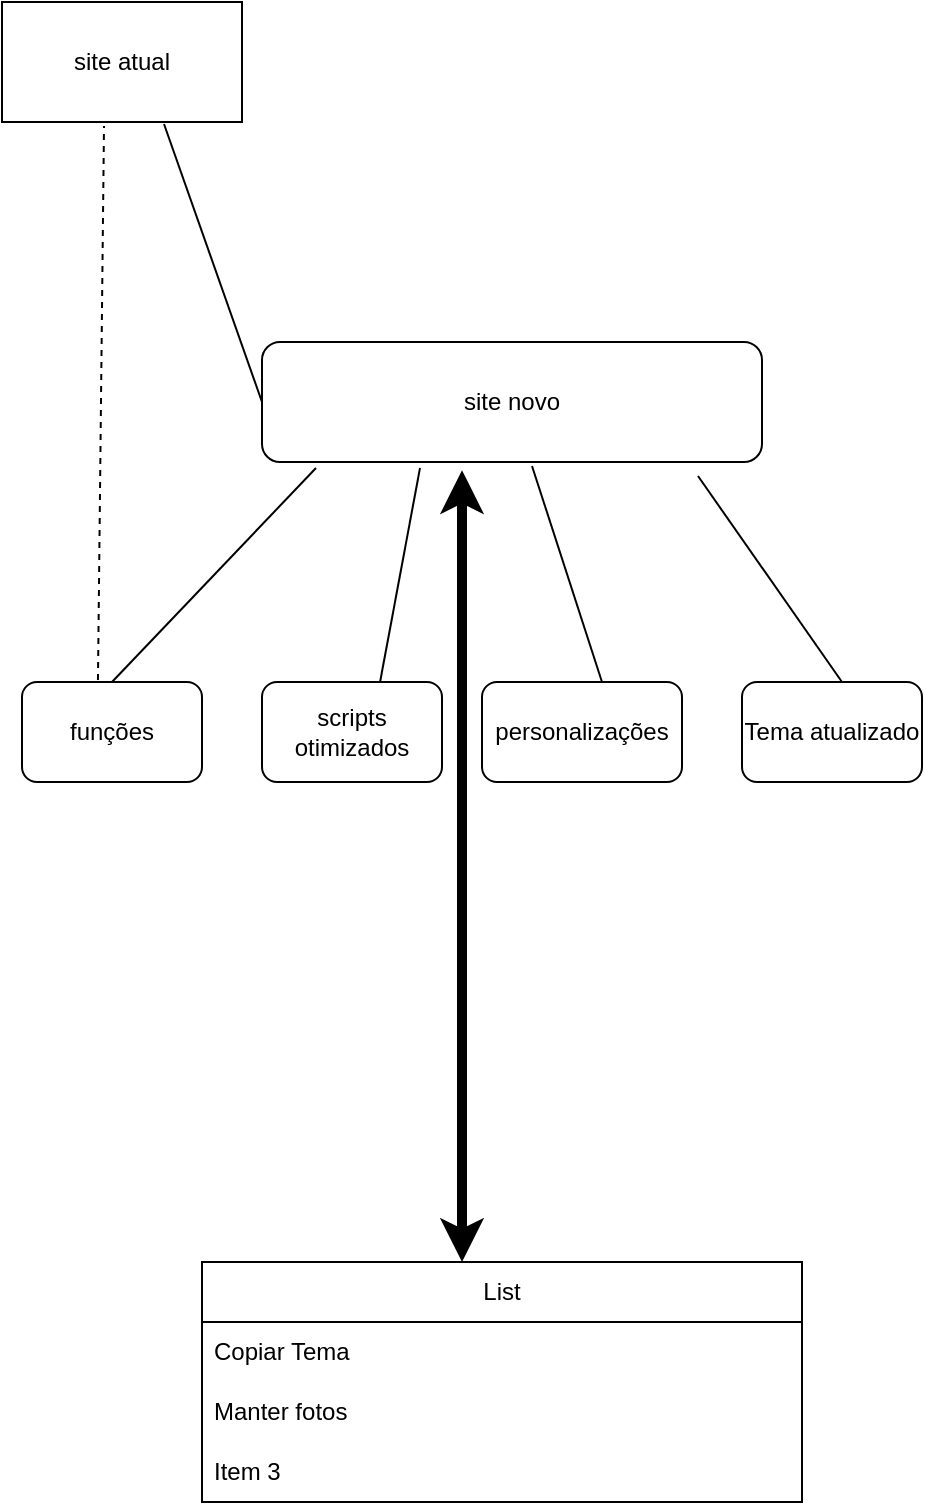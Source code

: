 <mxfile version="22.0.6" type="github">
  <diagram name="Página-1" id="FCI-EfQiivJz2QIUVgHe">
    <mxGraphModel dx="530" dy="473" grid="1" gridSize="10" guides="1" tooltips="1" connect="1" arrows="1" fold="1" page="1" pageScale="1" pageWidth="827" pageHeight="1169" math="0" shadow="0">
      <root>
        <mxCell id="0" />
        <mxCell id="1" parent="0" />
        <mxCell id="6CzUDFqqfjpjKdx2qBWC-1" value="site atual" style="rounded=0;whiteSpace=wrap;html=1;" vertex="1" parent="1">
          <mxGeometry x="20" y="20" width="120" height="60" as="geometry" />
        </mxCell>
        <mxCell id="6CzUDFqqfjpjKdx2qBWC-2" value="" style="endArrow=none;html=1;rounded=0;exitX=0.675;exitY=1.017;exitDx=0;exitDy=0;exitPerimeter=0;entryX=0;entryY=0.5;entryDx=0;entryDy=0;" edge="1" parent="1" source="6CzUDFqqfjpjKdx2qBWC-1" target="6CzUDFqqfjpjKdx2qBWC-3">
          <mxGeometry width="50" height="50" relative="1" as="geometry">
            <mxPoint x="110" y="90" as="sourcePoint" />
            <mxPoint x="130" y="220" as="targetPoint" />
          </mxGeometry>
        </mxCell>
        <mxCell id="6CzUDFqqfjpjKdx2qBWC-3" value="site novo" style="rounded=1;whiteSpace=wrap;html=1;" vertex="1" parent="1">
          <mxGeometry x="150" y="190" width="250" height="60" as="geometry" />
        </mxCell>
        <mxCell id="6CzUDFqqfjpjKdx2qBWC-4" value="funções" style="rounded=1;whiteSpace=wrap;html=1;" vertex="1" parent="1">
          <mxGeometry x="30" y="360" width="90" height="50" as="geometry" />
        </mxCell>
        <mxCell id="6CzUDFqqfjpjKdx2qBWC-5" value="scripts otimizados&lt;br&gt;" style="rounded=1;whiteSpace=wrap;html=1;" vertex="1" parent="1">
          <mxGeometry x="150" y="360" width="90" height="50" as="geometry" />
        </mxCell>
        <mxCell id="6CzUDFqqfjpjKdx2qBWC-6" value="personalizações&lt;br&gt;" style="rounded=1;whiteSpace=wrap;html=1;" vertex="1" parent="1">
          <mxGeometry x="260" y="360" width="100" height="50" as="geometry" />
        </mxCell>
        <mxCell id="6CzUDFqqfjpjKdx2qBWC-7" value="Tema atualizado&lt;br&gt;" style="rounded=1;whiteSpace=wrap;html=1;" vertex="1" parent="1">
          <mxGeometry x="390" y="360" width="90" height="50" as="geometry" />
        </mxCell>
        <mxCell id="6CzUDFqqfjpjKdx2qBWC-8" value="" style="endArrow=none;html=1;rounded=0;exitX=0.5;exitY=0;exitDx=0;exitDy=0;entryX=0.108;entryY=1.05;entryDx=0;entryDy=0;entryPerimeter=0;" edge="1" parent="1" source="6CzUDFqqfjpjKdx2qBWC-4" target="6CzUDFqqfjpjKdx2qBWC-3">
          <mxGeometry width="50" height="50" relative="1" as="geometry">
            <mxPoint x="250" y="270" as="sourcePoint" />
            <mxPoint x="300" y="220" as="targetPoint" />
            <Array as="points" />
          </mxGeometry>
        </mxCell>
        <mxCell id="6CzUDFqqfjpjKdx2qBWC-9" value="" style="endArrow=none;html=1;rounded=0;exitX=0.316;exitY=1.05;exitDx=0;exitDy=0;exitPerimeter=0;entryX=0.656;entryY=0;entryDx=0;entryDy=0;entryPerimeter=0;" edge="1" parent="1" source="6CzUDFqqfjpjKdx2qBWC-3" target="6CzUDFqqfjpjKdx2qBWC-5">
          <mxGeometry width="50" height="50" relative="1" as="geometry">
            <mxPoint x="250" y="270" as="sourcePoint" />
            <mxPoint x="210" y="350" as="targetPoint" />
            <Array as="points" />
          </mxGeometry>
        </mxCell>
        <mxCell id="6CzUDFqqfjpjKdx2qBWC-10" value="" style="endArrow=none;html=1;rounded=0;exitX=0.54;exitY=1.033;exitDx=0;exitDy=0;exitPerimeter=0;entryX=0.656;entryY=0;entryDx=0;entryDy=0;entryPerimeter=0;" edge="1" parent="1" source="6CzUDFqqfjpjKdx2qBWC-3">
          <mxGeometry width="50" height="50" relative="1" as="geometry">
            <mxPoint x="330" y="251" as="sourcePoint" />
            <mxPoint x="320" y="360" as="targetPoint" />
            <Array as="points" />
          </mxGeometry>
        </mxCell>
        <mxCell id="6CzUDFqqfjpjKdx2qBWC-11" value="" style="endArrow=none;html=1;rounded=0;exitX=0.872;exitY=1.117;exitDx=0;exitDy=0;entryX=0.656;entryY=0;entryDx=0;entryDy=0;entryPerimeter=0;exitPerimeter=0;" edge="1" parent="1" source="6CzUDFqqfjpjKdx2qBWC-3">
          <mxGeometry width="50" height="50" relative="1" as="geometry">
            <mxPoint x="450" y="251" as="sourcePoint" />
            <mxPoint x="440" y="360" as="targetPoint" />
            <Array as="points" />
          </mxGeometry>
        </mxCell>
        <mxCell id="6CzUDFqqfjpjKdx2qBWC-12" value="" style="endArrow=none;dashed=1;html=1;rounded=0;entryX=0.425;entryY=1.033;entryDx=0;entryDy=0;entryPerimeter=0;exitX=0.422;exitY=-0.02;exitDx=0;exitDy=0;exitPerimeter=0;" edge="1" parent="1" source="6CzUDFqqfjpjKdx2qBWC-4" target="6CzUDFqqfjpjKdx2qBWC-1">
          <mxGeometry width="50" height="50" relative="1" as="geometry">
            <mxPoint x="250" y="270" as="sourcePoint" />
            <mxPoint x="300" y="220" as="targetPoint" />
          </mxGeometry>
        </mxCell>
        <mxCell id="6CzUDFqqfjpjKdx2qBWC-13" value="" style="endArrow=classic;startArrow=classic;html=1;rounded=0;strokeWidth=5;entryX=0.4;entryY=1.068;entryDx=0;entryDy=0;entryPerimeter=0;" edge="1" parent="1" target="6CzUDFqqfjpjKdx2qBWC-3">
          <mxGeometry width="50" height="50" relative="1" as="geometry">
            <mxPoint x="250" y="650" as="sourcePoint" />
            <mxPoint x="250" y="360" as="targetPoint" />
          </mxGeometry>
        </mxCell>
        <mxCell id="6CzUDFqqfjpjKdx2qBWC-14" value="List" style="swimlane;fontStyle=0;childLayout=stackLayout;horizontal=1;startSize=30;horizontalStack=0;resizeParent=1;resizeParentMax=0;resizeLast=0;collapsible=1;marginBottom=0;whiteSpace=wrap;html=1;" vertex="1" parent="1">
          <mxGeometry x="120" y="650" width="300" height="120" as="geometry" />
        </mxCell>
        <mxCell id="6CzUDFqqfjpjKdx2qBWC-15" value="Copiar Tema" style="text;strokeColor=none;fillColor=none;align=left;verticalAlign=middle;spacingLeft=4;spacingRight=4;overflow=hidden;points=[[0,0.5],[1,0.5]];portConstraint=eastwest;rotatable=0;whiteSpace=wrap;html=1;" vertex="1" parent="6CzUDFqqfjpjKdx2qBWC-14">
          <mxGeometry y="30" width="300" height="30" as="geometry" />
        </mxCell>
        <mxCell id="6CzUDFqqfjpjKdx2qBWC-16" value="Manter fotos&lt;br&gt;" style="text;strokeColor=none;fillColor=none;align=left;verticalAlign=middle;spacingLeft=4;spacingRight=4;overflow=hidden;points=[[0,0.5],[1,0.5]];portConstraint=eastwest;rotatable=0;whiteSpace=wrap;html=1;" vertex="1" parent="6CzUDFqqfjpjKdx2qBWC-14">
          <mxGeometry y="60" width="300" height="30" as="geometry" />
        </mxCell>
        <mxCell id="6CzUDFqqfjpjKdx2qBWC-17" value="Item 3" style="text;strokeColor=none;fillColor=none;align=left;verticalAlign=middle;spacingLeft=4;spacingRight=4;overflow=hidden;points=[[0,0.5],[1,0.5]];portConstraint=eastwest;rotatable=0;whiteSpace=wrap;html=1;" vertex="1" parent="6CzUDFqqfjpjKdx2qBWC-14">
          <mxGeometry y="90" width="300" height="30" as="geometry" />
        </mxCell>
      </root>
    </mxGraphModel>
  </diagram>
</mxfile>

